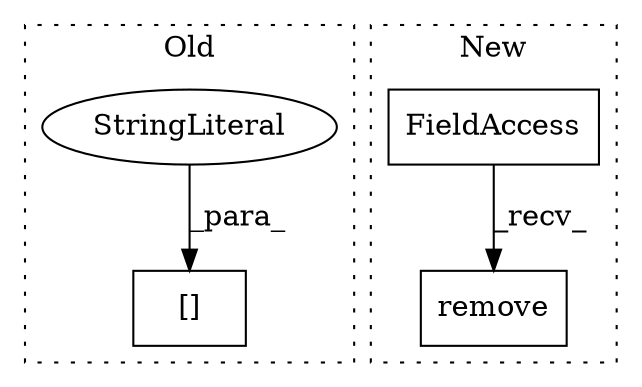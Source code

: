 digraph G {
subgraph cluster0 {
1 [label="[]" a="2" s="27610,27638" l="8,1" shape="box"];
3 [label="StringLiteral" a="45" s="27618" l="20" shape="ellipse"];
label = "Old";
style="dotted";
}
subgraph cluster1 {
2 [label="remove" a="32" s="29221" l="8" shape="box"];
4 [label="FieldAccess" a="22" s="29210" l="10" shape="box"];
label = "New";
style="dotted";
}
3 -> 1 [label="_para_"];
4 -> 2 [label="_recv_"];
}